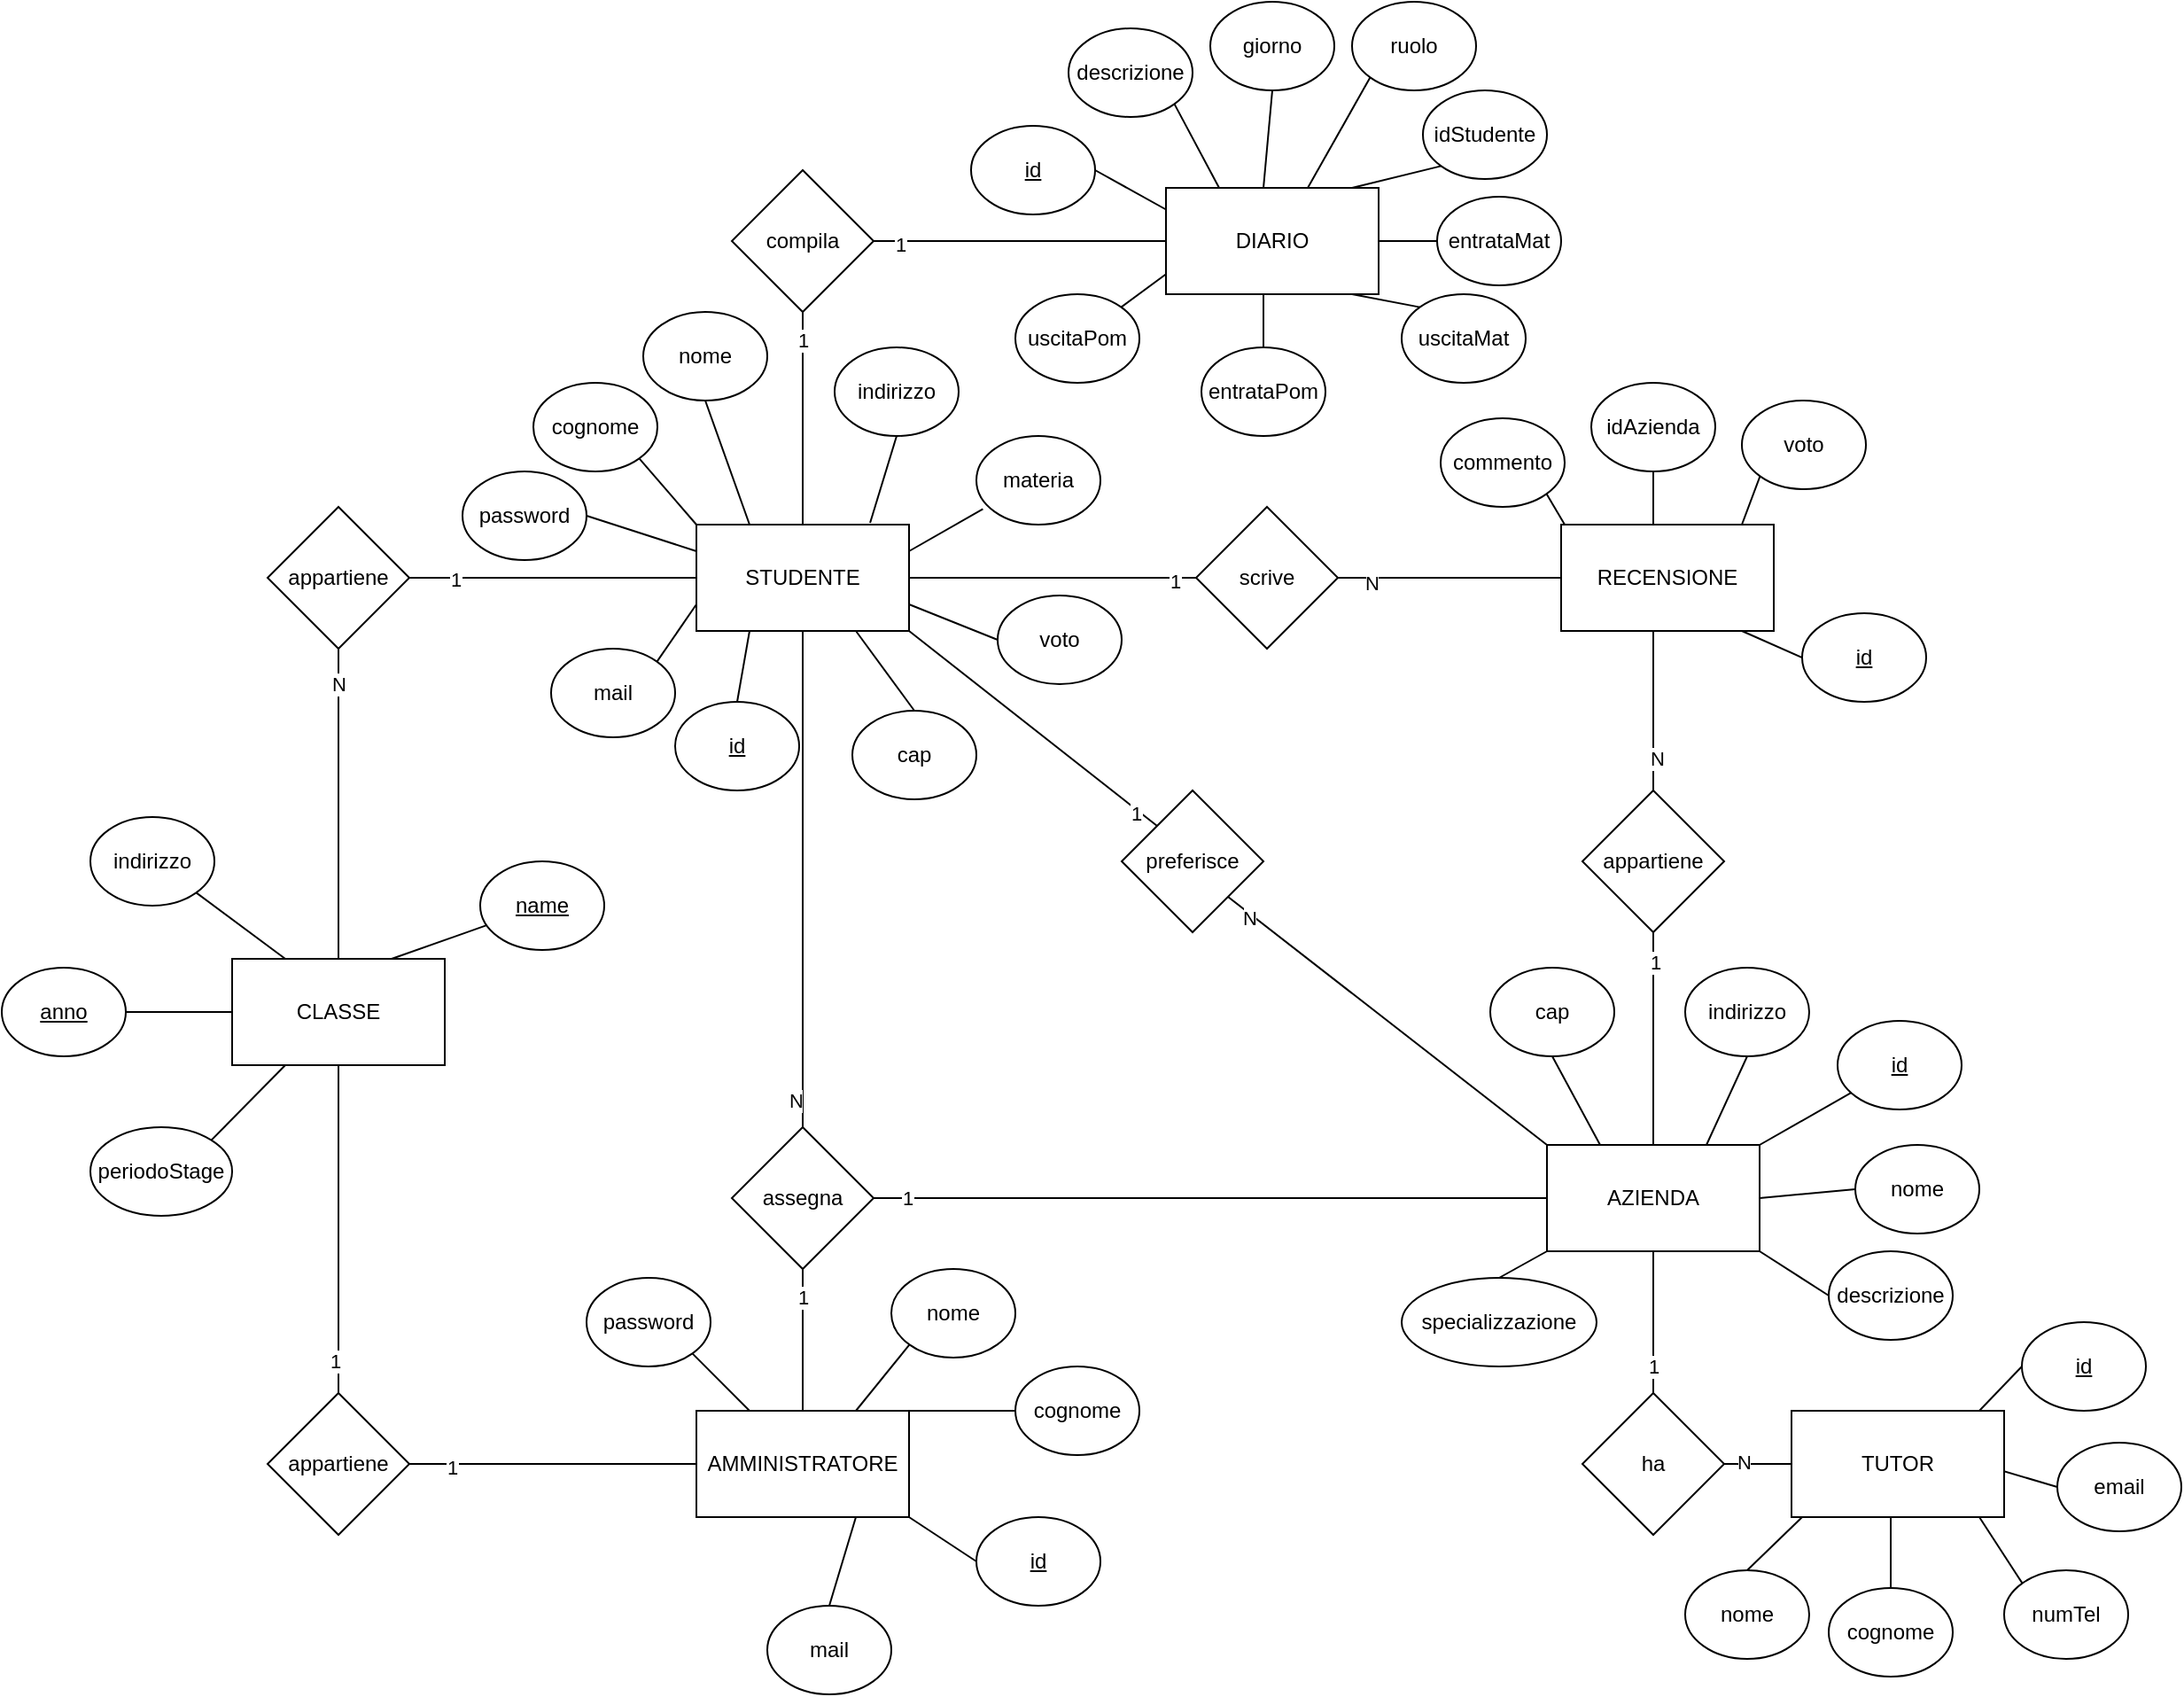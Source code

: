 <mxfile version="24.0.1" type="device">
  <diagram name="Pagina-1" id="tcXBAqMf-PqoO9-0yqOo">
    <mxGraphModel dx="2117" dy="558" grid="1" gridSize="10" guides="1" tooltips="1" connect="1" arrows="1" fold="1" page="1" pageScale="1" pageWidth="827" pageHeight="1169" math="0" shadow="0">
      <root>
        <mxCell id="0" />
        <mxCell id="1" parent="0" />
        <mxCell id="bfzXdQS3I7iuDDoht_DV-1" value="STUDENTE" style="rounded=0;whiteSpace=wrap;html=1;" parent="1" vertex="1">
          <mxGeometry x="82" y="365" width="120" height="60" as="geometry" />
        </mxCell>
        <mxCell id="bfzXdQS3I7iuDDoht_DV-3" value="AZIENDA" style="rounded=0;whiteSpace=wrap;html=1;" parent="1" vertex="1">
          <mxGeometry x="562" y="715" width="120" height="60" as="geometry" />
        </mxCell>
        <mxCell id="bfzXdQS3I7iuDDoht_DV-4" value="scrive" style="rhombus;whiteSpace=wrap;html=1;" parent="1" vertex="1">
          <mxGeometry x="364" y="355" width="80" height="80" as="geometry" />
        </mxCell>
        <mxCell id="bfzXdQS3I7iuDDoht_DV-5" value="appartiene" style="rhombus;whiteSpace=wrap;html=1;" parent="1" vertex="1">
          <mxGeometry x="582" y="515" width="80" height="80" as="geometry" />
        </mxCell>
        <mxCell id="bfzXdQS3I7iuDDoht_DV-6" value="" style="endArrow=none;html=1;rounded=0;entryX=1;entryY=0.5;entryDx=0;entryDy=0;exitX=0;exitY=0.5;exitDx=0;exitDy=0;" parent="1" source="bfzXdQS3I7iuDDoht_DV-4" target="bfzXdQS3I7iuDDoht_DV-1" edge="1">
          <mxGeometry width="50" height="50" relative="1" as="geometry">
            <mxPoint x="401" y="585" as="sourcePoint" />
            <mxPoint x="451" y="535" as="targetPoint" />
          </mxGeometry>
        </mxCell>
        <mxCell id="bfzXdQS3I7iuDDoht_DV-124" value="1" style="edgeLabel;html=1;align=center;verticalAlign=middle;resizable=0;points=[];" parent="bfzXdQS3I7iuDDoht_DV-6" vertex="1" connectable="0">
          <mxGeometry x="-0.85" y="2" relative="1" as="geometry">
            <mxPoint as="offset" />
          </mxGeometry>
        </mxCell>
        <mxCell id="bfzXdQS3I7iuDDoht_DV-7" value="" style="endArrow=none;html=1;rounded=0;entryX=0;entryY=0.5;entryDx=0;entryDy=0;exitX=1;exitY=0.5;exitDx=0;exitDy=0;entryPerimeter=0;" parent="1" source="bfzXdQS3I7iuDDoht_DV-4" edge="1">
          <mxGeometry width="50" height="50" relative="1" as="geometry">
            <mxPoint x="431" y="495" as="sourcePoint" />
            <mxPoint x="572" y="395" as="targetPoint" />
          </mxGeometry>
        </mxCell>
        <mxCell id="bfzXdQS3I7iuDDoht_DV-128" value="N" style="edgeLabel;html=1;align=center;verticalAlign=middle;resizable=0;points=[];" parent="bfzXdQS3I7iuDDoht_DV-7" vertex="1" connectable="0">
          <mxGeometry x="-0.703" y="-3" relative="1" as="geometry">
            <mxPoint as="offset" />
          </mxGeometry>
        </mxCell>
        <mxCell id="bfzXdQS3I7iuDDoht_DV-8" value="" style="endArrow=none;html=1;rounded=0;entryX=0.5;entryY=0;entryDx=0;entryDy=0;exitX=0.5;exitY=1;exitDx=0;exitDy=0;exitPerimeter=0;" parent="1" target="bfzXdQS3I7iuDDoht_DV-5" edge="1">
          <mxGeometry width="50" height="50" relative="1" as="geometry">
            <mxPoint x="622" y="425" as="sourcePoint" />
            <mxPoint x="661" y="465" as="targetPoint" />
          </mxGeometry>
        </mxCell>
        <mxCell id="uaoDRE2ud9fjamOJprQ8-32" value="N" style="edgeLabel;html=1;align=center;verticalAlign=middle;resizable=0;points=[];" parent="bfzXdQS3I7iuDDoht_DV-8" vertex="1" connectable="0">
          <mxGeometry x="0.595" y="2" relative="1" as="geometry">
            <mxPoint as="offset" />
          </mxGeometry>
        </mxCell>
        <mxCell id="bfzXdQS3I7iuDDoht_DV-9" value="" style="endArrow=none;html=1;rounded=0;entryX=0.5;entryY=0;entryDx=0;entryDy=0;exitX=0.5;exitY=1;exitDx=0;exitDy=0;" parent="1" source="bfzXdQS3I7iuDDoht_DV-5" target="bfzXdQS3I7iuDDoht_DV-3" edge="1">
          <mxGeometry width="50" height="50" relative="1" as="geometry">
            <mxPoint x="761" y="505" as="sourcePoint" />
            <mxPoint x="811" y="455" as="targetPoint" />
          </mxGeometry>
        </mxCell>
        <mxCell id="uaoDRE2ud9fjamOJprQ8-31" value="1" style="edgeLabel;html=1;align=center;verticalAlign=middle;resizable=0;points=[];" parent="bfzXdQS3I7iuDDoht_DV-9" vertex="1" connectable="0">
          <mxGeometry x="-0.735" y="1" relative="1" as="geometry">
            <mxPoint y="1" as="offset" />
          </mxGeometry>
        </mxCell>
        <mxCell id="bfzXdQS3I7iuDDoht_DV-10" value="AMMINISTRATORE" style="rounded=0;whiteSpace=wrap;html=1;" parent="1" vertex="1">
          <mxGeometry x="82" y="865" width="120" height="60" as="geometry" />
        </mxCell>
        <mxCell id="bfzXdQS3I7iuDDoht_DV-11" value="assegna" style="rhombus;whiteSpace=wrap;html=1;" parent="1" vertex="1">
          <mxGeometry x="102" y="705" width="80" height="80" as="geometry" />
        </mxCell>
        <mxCell id="bfzXdQS3I7iuDDoht_DV-12" value="" style="endArrow=none;html=1;rounded=0;entryX=0.5;entryY=1;entryDx=0;entryDy=0;exitX=0.5;exitY=0;exitDx=0;exitDy=0;" parent="1" source="bfzXdQS3I7iuDDoht_DV-11" target="bfzXdQS3I7iuDDoht_DV-1" edge="1">
          <mxGeometry width="50" height="50" relative="1" as="geometry">
            <mxPoint x="511" y="645" as="sourcePoint" />
            <mxPoint x="561" y="595" as="targetPoint" />
          </mxGeometry>
        </mxCell>
        <mxCell id="uaoDRE2ud9fjamOJprQ8-28" value="N" style="edgeLabel;html=1;align=center;verticalAlign=middle;resizable=0;points=[];" parent="bfzXdQS3I7iuDDoht_DV-12" vertex="1" connectable="0">
          <mxGeometry x="-0.891" y="4" relative="1" as="geometry">
            <mxPoint as="offset" />
          </mxGeometry>
        </mxCell>
        <mxCell id="bfzXdQS3I7iuDDoht_DV-13" value="" style="endArrow=none;html=1;rounded=0;entryX=0.5;entryY=1;entryDx=0;entryDy=0;exitX=0.5;exitY=0;exitDx=0;exitDy=0;" parent="1" source="bfzXdQS3I7iuDDoht_DV-10" target="bfzXdQS3I7iuDDoht_DV-11" edge="1">
          <mxGeometry width="50" height="50" relative="1" as="geometry">
            <mxPoint x="432" y="645" as="sourcePoint" />
            <mxPoint x="482" y="595" as="targetPoint" />
          </mxGeometry>
        </mxCell>
        <mxCell id="uaoDRE2ud9fjamOJprQ8-26" value="1" style="edgeLabel;html=1;align=center;verticalAlign=middle;resizable=0;points=[];" parent="bfzXdQS3I7iuDDoht_DV-13" vertex="1" connectable="0">
          <mxGeometry x="0.618" relative="1" as="geometry">
            <mxPoint as="offset" />
          </mxGeometry>
        </mxCell>
        <mxCell id="bfzXdQS3I7iuDDoht_DV-14" value="" style="endArrow=none;html=1;rounded=0;exitX=1;exitY=0.5;exitDx=0;exitDy=0;entryX=0;entryY=0.5;entryDx=0;entryDy=0;" parent="1" source="bfzXdQS3I7iuDDoht_DV-11" target="bfzXdQS3I7iuDDoht_DV-3" edge="1">
          <mxGeometry width="50" height="50" relative="1" as="geometry">
            <mxPoint x="662" y="645" as="sourcePoint" />
            <mxPoint x="712" y="595" as="targetPoint" />
          </mxGeometry>
        </mxCell>
        <mxCell id="uaoDRE2ud9fjamOJprQ8-27" value="1" style="edgeLabel;html=1;align=center;verticalAlign=middle;resizable=0;points=[];" parent="bfzXdQS3I7iuDDoht_DV-14" vertex="1" connectable="0">
          <mxGeometry x="-0.901" relative="1" as="geometry">
            <mxPoint as="offset" />
          </mxGeometry>
        </mxCell>
        <mxCell id="bfzXdQS3I7iuDDoht_DV-16" value="ha" style="rhombus;whiteSpace=wrap;html=1;" parent="1" vertex="1">
          <mxGeometry x="582" y="855" width="80" height="80" as="geometry" />
        </mxCell>
        <mxCell id="bfzXdQS3I7iuDDoht_DV-17" value="" style="endArrow=none;html=1;rounded=0;exitX=0.5;exitY=1;exitDx=0;exitDy=0;entryX=0.5;entryY=0;entryDx=0;entryDy=0;" parent="1" source="bfzXdQS3I7iuDDoht_DV-3" target="bfzXdQS3I7iuDDoht_DV-16" edge="1">
          <mxGeometry width="50" height="50" relative="1" as="geometry">
            <mxPoint x="662" y="645" as="sourcePoint" />
            <mxPoint x="712" y="595" as="targetPoint" />
          </mxGeometry>
        </mxCell>
        <mxCell id="uaoDRE2ud9fjamOJprQ8-29" value="1" style="edgeLabel;html=1;align=center;verticalAlign=middle;resizable=0;points=[];" parent="bfzXdQS3I7iuDDoht_DV-17" vertex="1" connectable="0">
          <mxGeometry x="0.632" relative="1" as="geometry">
            <mxPoint y="-1" as="offset" />
          </mxGeometry>
        </mxCell>
        <mxCell id="bfzXdQS3I7iuDDoht_DV-18" value="" style="endArrow=none;html=1;rounded=0;entryX=0;entryY=0.5;entryDx=0;entryDy=0;exitX=1;exitY=0.5;exitDx=0;exitDy=0;entryPerimeter=0;" parent="1" source="bfzXdQS3I7iuDDoht_DV-16" edge="1">
          <mxGeometry width="50" height="50" relative="1" as="geometry">
            <mxPoint x="526" y="955" as="sourcePoint" />
            <mxPoint x="706" y="895" as="targetPoint" />
          </mxGeometry>
        </mxCell>
        <mxCell id="uaoDRE2ud9fjamOJprQ8-30" value="N" style="edgeLabel;html=1;align=center;verticalAlign=middle;resizable=0;points=[];" parent="bfzXdQS3I7iuDDoht_DV-18" vertex="1" connectable="0">
          <mxGeometry x="-0.524" y="1" relative="1" as="geometry">
            <mxPoint as="offset" />
          </mxGeometry>
        </mxCell>
        <mxCell id="bfzXdQS3I7iuDDoht_DV-21" value="preferisce" style="rhombus;whiteSpace=wrap;html=1;" parent="1" vertex="1">
          <mxGeometry x="322" y="515" width="80" height="80" as="geometry" />
        </mxCell>
        <mxCell id="bfzXdQS3I7iuDDoht_DV-24" value="" style="endArrow=none;html=1;rounded=0;entryX=1;entryY=1;entryDx=0;entryDy=0;exitX=0;exitY=0;exitDx=0;exitDy=0;" parent="1" source="bfzXdQS3I7iuDDoht_DV-3" target="bfzXdQS3I7iuDDoht_DV-21" edge="1">
          <mxGeometry width="50" height="50" relative="1" as="geometry">
            <mxPoint x="662" y="705" as="sourcePoint" />
            <mxPoint x="511" y="665" as="targetPoint" />
          </mxGeometry>
        </mxCell>
        <mxCell id="bfzXdQS3I7iuDDoht_DV-82" value="N" style="edgeLabel;html=1;align=center;verticalAlign=middle;resizable=0;points=[];" parent="bfzXdQS3I7iuDDoht_DV-24" vertex="1" connectable="0">
          <mxGeometry x="0.845" y="1" relative="1" as="geometry">
            <mxPoint x="-1" as="offset" />
          </mxGeometry>
        </mxCell>
        <mxCell id="bfzXdQS3I7iuDDoht_DV-27" value="" style="endArrow=none;html=1;rounded=0;entryX=0;entryY=0;entryDx=0;entryDy=0;exitX=1;exitY=1;exitDx=0;exitDy=0;" parent="1" source="bfzXdQS3I7iuDDoht_DV-1" target="bfzXdQS3I7iuDDoht_DV-21" edge="1">
          <mxGeometry width="50" height="50" relative="1" as="geometry">
            <mxPoint x="142" y="595" as="sourcePoint" />
            <mxPoint x="212" y="465" as="targetPoint" />
          </mxGeometry>
        </mxCell>
        <mxCell id="bfzXdQS3I7iuDDoht_DV-79" value="1" style="edgeLabel;html=1;align=center;verticalAlign=middle;resizable=0;points=[];" parent="bfzXdQS3I7iuDDoht_DV-27" vertex="1" connectable="0">
          <mxGeometry x="0.845" y="-2" relative="1" as="geometry">
            <mxPoint as="offset" />
          </mxGeometry>
        </mxCell>
        <mxCell id="bfzXdQS3I7iuDDoht_DV-35" value="compila" style="rhombus;whiteSpace=wrap;html=1;" parent="1" vertex="1">
          <mxGeometry x="102" y="165" width="80" height="80" as="geometry" />
        </mxCell>
        <mxCell id="bfzXdQS3I7iuDDoht_DV-36" value="" style="endArrow=none;html=1;rounded=0;entryX=1;entryY=0.5;entryDx=0;entryDy=0;exitX=0;exitY=0.5;exitDx=0;exitDy=0;exitPerimeter=0;" parent="1" target="bfzXdQS3I7iuDDoht_DV-35" edge="1">
          <mxGeometry width="50" height="50" relative="1" as="geometry">
            <mxPoint x="352" y="205" as="sourcePoint" />
            <mxPoint x="712" y="505" as="targetPoint" />
          </mxGeometry>
        </mxCell>
        <mxCell id="uaoDRE2ud9fjamOJprQ8-34" value="1" style="edgeLabel;html=1;align=center;verticalAlign=middle;resizable=0;points=[];" parent="bfzXdQS3I7iuDDoht_DV-36" vertex="1" connectable="0">
          <mxGeometry x="0.822" y="2" relative="1" as="geometry">
            <mxPoint as="offset" />
          </mxGeometry>
        </mxCell>
        <mxCell id="bfzXdQS3I7iuDDoht_DV-38" value="" style="endArrow=none;html=1;rounded=0;entryX=0.5;entryY=1;entryDx=0;entryDy=0;exitX=0.5;exitY=0;exitDx=0;exitDy=0;" parent="1" source="bfzXdQS3I7iuDDoht_DV-1" target="bfzXdQS3I7iuDDoht_DV-35" edge="1">
          <mxGeometry width="50" height="50" relative="1" as="geometry">
            <mxPoint x="662" y="555" as="sourcePoint" />
            <mxPoint x="712" y="505" as="targetPoint" />
          </mxGeometry>
        </mxCell>
        <mxCell id="uaoDRE2ud9fjamOJprQ8-33" value="1" style="edgeLabel;html=1;align=center;verticalAlign=middle;resizable=0;points=[];" parent="bfzXdQS3I7iuDDoht_DV-38" vertex="1" connectable="0">
          <mxGeometry x="-0.706" y="-2" relative="1" as="geometry">
            <mxPoint x="-2" y="-87" as="offset" />
          </mxGeometry>
        </mxCell>
        <mxCell id="bfzXdQS3I7iuDDoht_DV-43" value="nome" style="ellipse;whiteSpace=wrap;html=1;" parent="1" vertex="1">
          <mxGeometry x="52" y="245" width="70" height="50" as="geometry" />
        </mxCell>
        <mxCell id="bfzXdQS3I7iuDDoht_DV-44" value="mail" style="ellipse;whiteSpace=wrap;html=1;" parent="1" vertex="1">
          <mxGeometry y="435" width="70" height="50" as="geometry" />
        </mxCell>
        <mxCell id="bfzXdQS3I7iuDDoht_DV-46" value="cognome" style="ellipse;whiteSpace=wrap;html=1;" parent="1" vertex="1">
          <mxGeometry x="-10" y="285" width="70" height="50" as="geometry" />
        </mxCell>
        <mxCell id="bfzXdQS3I7iuDDoht_DV-47" value="&lt;u&gt;id&lt;/u&gt;" style="ellipse;whiteSpace=wrap;html=1;" parent="1" vertex="1">
          <mxGeometry x="70" y="465" width="70" height="50" as="geometry" />
        </mxCell>
        <mxCell id="bfzXdQS3I7iuDDoht_DV-48" value="" style="endArrow=none;html=1;rounded=0;entryX=0.5;entryY=1;entryDx=0;entryDy=0;exitX=0.25;exitY=0;exitDx=0;exitDy=0;" parent="1" source="bfzXdQS3I7iuDDoht_DV-1" target="bfzXdQS3I7iuDDoht_DV-43" edge="1">
          <mxGeometry width="50" height="50" relative="1" as="geometry">
            <mxPoint x="200" y="395" as="sourcePoint" />
            <mxPoint x="250" y="345" as="targetPoint" />
          </mxGeometry>
        </mxCell>
        <mxCell id="bfzXdQS3I7iuDDoht_DV-49" value="" style="endArrow=none;html=1;rounded=0;entryX=1;entryY=1;entryDx=0;entryDy=0;exitX=0;exitY=0;exitDx=0;exitDy=0;" parent="1" source="bfzXdQS3I7iuDDoht_DV-1" target="bfzXdQS3I7iuDDoht_DV-46" edge="1">
          <mxGeometry width="50" height="50" relative="1" as="geometry">
            <mxPoint x="480" y="535" as="sourcePoint" />
            <mxPoint x="530" y="485" as="targetPoint" />
          </mxGeometry>
        </mxCell>
        <mxCell id="bfzXdQS3I7iuDDoht_DV-51" value="" style="endArrow=none;html=1;rounded=0;entryX=1;entryY=0;entryDx=0;entryDy=0;exitX=0;exitY=0.75;exitDx=0;exitDy=0;" parent="1" source="bfzXdQS3I7iuDDoht_DV-1" target="bfzXdQS3I7iuDDoht_DV-44" edge="1">
          <mxGeometry width="50" height="50" relative="1" as="geometry">
            <mxPoint x="480" y="535" as="sourcePoint" />
            <mxPoint x="530" y="485" as="targetPoint" />
          </mxGeometry>
        </mxCell>
        <mxCell id="bfzXdQS3I7iuDDoht_DV-52" value="" style="endArrow=none;html=1;rounded=0;entryX=0.25;entryY=1;entryDx=0;entryDy=0;exitX=0.5;exitY=0;exitDx=0;exitDy=0;" parent="1" source="bfzXdQS3I7iuDDoht_DV-47" target="bfzXdQS3I7iuDDoht_DV-1" edge="1">
          <mxGeometry width="50" height="50" relative="1" as="geometry">
            <mxPoint x="480" y="535" as="sourcePoint" />
            <mxPoint x="120" y="435" as="targetPoint" />
          </mxGeometry>
        </mxCell>
        <mxCell id="bfzXdQS3I7iuDDoht_DV-53" value="&lt;u&gt;id&lt;/u&gt;" style="ellipse;whiteSpace=wrap;html=1;" parent="1" vertex="1">
          <mxGeometry x="706" y="415" width="70" height="50" as="geometry" />
        </mxCell>
        <mxCell id="bfzXdQS3I7iuDDoht_DV-55" value="commento" style="ellipse;whiteSpace=wrap;html=1;" parent="1" vertex="1">
          <mxGeometry x="502" y="305" width="70" height="50" as="geometry" />
        </mxCell>
        <mxCell id="bfzXdQS3I7iuDDoht_DV-56" value="idAzienda" style="ellipse;whiteSpace=wrap;html=1;" parent="1" vertex="1">
          <mxGeometry x="587" y="285" width="70" height="50" as="geometry" />
        </mxCell>
        <mxCell id="bfzXdQS3I7iuDDoht_DV-57" value="voto" style="ellipse;whiteSpace=wrap;html=1;" parent="1" vertex="1">
          <mxGeometry x="672" y="295" width="70" height="50" as="geometry" />
        </mxCell>
        <mxCell id="bfzXdQS3I7iuDDoht_DV-58" value="" style="endArrow=none;html=1;rounded=0;exitX=0;exitY=0;exitDx=0;exitDy=0;exitPerimeter=0;entryX=1;entryY=1;entryDx=0;entryDy=0;" parent="1" target="bfzXdQS3I7iuDDoht_DV-55" edge="1">
          <mxGeometry width="50" height="50" relative="1" as="geometry">
            <mxPoint x="572" y="365" as="sourcePoint" />
            <mxPoint x="590" y="175" as="targetPoint" />
          </mxGeometry>
        </mxCell>
        <mxCell id="bfzXdQS3I7iuDDoht_DV-59" value="" style="endArrow=none;html=1;rounded=0;entryX=0.5;entryY=1;entryDx=0;entryDy=0;exitX=0.5;exitY=0;exitDx=0;exitDy=0;exitPerimeter=0;" parent="1" target="bfzXdQS3I7iuDDoht_DV-56" edge="1">
          <mxGeometry width="50" height="50" relative="1" as="geometry">
            <mxPoint x="622" y="365" as="sourcePoint" />
            <mxPoint x="530" y="485" as="targetPoint" />
          </mxGeometry>
        </mxCell>
        <mxCell id="bfzXdQS3I7iuDDoht_DV-60" value="" style="endArrow=none;html=1;rounded=0;entryX=0;entryY=1;entryDx=0;entryDy=0;exitX=1;exitY=0;exitDx=0;exitDy=0;exitPerimeter=0;" parent="1" target="bfzXdQS3I7iuDDoht_DV-57" edge="1">
          <mxGeometry width="50" height="50" relative="1" as="geometry">
            <mxPoint x="672" y="365" as="sourcePoint" />
            <mxPoint x="530" y="485" as="targetPoint" />
          </mxGeometry>
        </mxCell>
        <mxCell id="bfzXdQS3I7iuDDoht_DV-62" value="" style="endArrow=none;html=1;rounded=0;entryX=1;entryY=1;entryDx=0;entryDy=0;entryPerimeter=0;exitX=0;exitY=0.5;exitDx=0;exitDy=0;" parent="1" source="bfzXdQS3I7iuDDoht_DV-53" edge="1">
          <mxGeometry width="50" height="50" relative="1" as="geometry">
            <mxPoint x="480" y="535" as="sourcePoint" />
            <mxPoint x="672" y="425" as="targetPoint" />
          </mxGeometry>
        </mxCell>
        <mxCell id="bfzXdQS3I7iuDDoht_DV-63" value="entrataPom" style="ellipse;whiteSpace=wrap;html=1;" parent="1" vertex="1">
          <mxGeometry x="367" y="265" width="70" height="50" as="geometry" />
        </mxCell>
        <mxCell id="bfzXdQS3I7iuDDoht_DV-64" value="uscitaPom" style="ellipse;whiteSpace=wrap;html=1;" parent="1" vertex="1">
          <mxGeometry x="262" y="235" width="70" height="50" as="geometry" />
        </mxCell>
        <mxCell id="bfzXdQS3I7iuDDoht_DV-65" value="&lt;u&gt;id&lt;/u&gt;" style="ellipse;whiteSpace=wrap;html=1;" parent="1" vertex="1">
          <mxGeometry x="237" y="140" width="70" height="50" as="geometry" />
        </mxCell>
        <mxCell id="bfzXdQS3I7iuDDoht_DV-66" value="descrizione" style="ellipse;whiteSpace=wrap;html=1;" parent="1" vertex="1">
          <mxGeometry x="292" y="85" width="70" height="50" as="geometry" />
        </mxCell>
        <mxCell id="bfzXdQS3I7iuDDoht_DV-67" value="giorno" style="ellipse;whiteSpace=wrap;html=1;" parent="1" vertex="1">
          <mxGeometry x="372" y="70" width="70" height="50" as="geometry" />
        </mxCell>
        <mxCell id="bfzXdQS3I7iuDDoht_DV-68" value="idStudente" style="ellipse;whiteSpace=wrap;html=1;" parent="1" vertex="1">
          <mxGeometry x="492" y="120" width="70" height="50" as="geometry" />
        </mxCell>
        <mxCell id="bfzXdQS3I7iuDDoht_DV-69" value="entrataMat" style="ellipse;whiteSpace=wrap;html=1;" parent="1" vertex="1">
          <mxGeometry x="500" y="180" width="70" height="50" as="geometry" />
        </mxCell>
        <mxCell id="bfzXdQS3I7iuDDoht_DV-70" value="uscitaMat" style="ellipse;whiteSpace=wrap;html=1;" parent="1" vertex="1">
          <mxGeometry x="480" y="235" width="70" height="50" as="geometry" />
        </mxCell>
        <mxCell id="bfzXdQS3I7iuDDoht_DV-71" value="" style="endArrow=none;html=1;rounded=0;entryX=0;entryY=0;entryDx=0;entryDy=45;entryPerimeter=0;exitX=1;exitY=0;exitDx=0;exitDy=0;" parent="1" source="bfzXdQS3I7iuDDoht_DV-64" edge="1">
          <mxGeometry width="50" height="50" relative="1" as="geometry">
            <mxPoint x="210" y="325" as="sourcePoint" />
            <mxPoint x="352" y="220" as="targetPoint" />
          </mxGeometry>
        </mxCell>
        <mxCell id="bfzXdQS3I7iuDDoht_DV-72" value="" style="endArrow=none;html=1;rounded=0;entryX=0.5;entryY=1;entryDx=0;entryDy=0;entryPerimeter=0;exitX=0.5;exitY=0;exitDx=0;exitDy=0;" parent="1" source="bfzXdQS3I7iuDDoht_DV-63" edge="1">
          <mxGeometry width="50" height="50" relative="1" as="geometry">
            <mxPoint x="330" y="345" as="sourcePoint" />
            <mxPoint x="402" y="235" as="targetPoint" />
          </mxGeometry>
        </mxCell>
        <mxCell id="bfzXdQS3I7iuDDoht_DV-73" value="" style="endArrow=none;html=1;rounded=0;entryX=1;entryY=1;entryDx=0;entryDy=0;entryPerimeter=0;exitX=0;exitY=0;exitDx=0;exitDy=0;" parent="1" source="bfzXdQS3I7iuDDoht_DV-70" edge="1">
          <mxGeometry width="50" height="50" relative="1" as="geometry">
            <mxPoint x="480" y="445" as="sourcePoint" />
            <mxPoint x="452" y="235" as="targetPoint" />
          </mxGeometry>
        </mxCell>
        <mxCell id="bfzXdQS3I7iuDDoht_DV-74" value="" style="endArrow=none;html=1;rounded=0;entryX=1;entryY=0.5;entryDx=0;entryDy=0;entryPerimeter=0;exitX=0;exitY=0.5;exitDx=0;exitDy=0;" parent="1" source="bfzXdQS3I7iuDDoht_DV-69" edge="1">
          <mxGeometry width="50" height="50" relative="1" as="geometry">
            <mxPoint x="480" y="445" as="sourcePoint" />
            <mxPoint x="452" y="205" as="targetPoint" />
          </mxGeometry>
        </mxCell>
        <mxCell id="bfzXdQS3I7iuDDoht_DV-75" value="" style="endArrow=none;html=1;rounded=0;entryX=0;entryY=1;entryDx=0;entryDy=0;exitX=1;exitY=0;exitDx=0;exitDy=0;exitPerimeter=0;" parent="1" target="bfzXdQS3I7iuDDoht_DV-68" edge="1">
          <mxGeometry width="50" height="50" relative="1" as="geometry">
            <mxPoint x="452" y="175" as="sourcePoint" />
            <mxPoint x="530" y="395" as="targetPoint" />
          </mxGeometry>
        </mxCell>
        <mxCell id="bfzXdQS3I7iuDDoht_DV-76" value="" style="endArrow=none;html=1;rounded=0;entryX=0.5;entryY=1;entryDx=0;entryDy=0;exitX=0.5;exitY=0;exitDx=0;exitDy=0;exitPerimeter=0;" parent="1" target="bfzXdQS3I7iuDDoht_DV-67" edge="1">
          <mxGeometry width="50" height="50" relative="1" as="geometry">
            <mxPoint x="402" y="175" as="sourcePoint" />
            <mxPoint x="530" y="395" as="targetPoint" />
          </mxGeometry>
        </mxCell>
        <mxCell id="bfzXdQS3I7iuDDoht_DV-77" value="" style="endArrow=none;html=1;rounded=0;entryX=1;entryY=1;entryDx=0;entryDy=0;exitX=0;exitY=0;exitDx=25;exitDy=0;exitPerimeter=0;" parent="1" target="bfzXdQS3I7iuDDoht_DV-66" edge="1">
          <mxGeometry width="50" height="50" relative="1" as="geometry">
            <mxPoint x="377" y="175" as="sourcePoint" />
            <mxPoint x="530" y="395" as="targetPoint" />
          </mxGeometry>
        </mxCell>
        <mxCell id="bfzXdQS3I7iuDDoht_DV-78" value="" style="endArrow=none;html=1;rounded=0;entryX=1;entryY=0.5;entryDx=0;entryDy=0;exitX=0;exitY=0;exitDx=0;exitDy=15;exitPerimeter=0;" parent="1" target="bfzXdQS3I7iuDDoht_DV-65" edge="1">
          <mxGeometry width="50" height="50" relative="1" as="geometry">
            <mxPoint x="352" y="190" as="sourcePoint" />
            <mxPoint x="530" y="395" as="targetPoint" />
          </mxGeometry>
        </mxCell>
        <mxCell id="bfzXdQS3I7iuDDoht_DV-88" value="descrizione" style="ellipse;whiteSpace=wrap;html=1;" parent="1" vertex="1">
          <mxGeometry x="721" y="775" width="70" height="50" as="geometry" />
        </mxCell>
        <mxCell id="bfzXdQS3I7iuDDoht_DV-89" value="indirizzo" style="ellipse;whiteSpace=wrap;html=1;" parent="1" vertex="1">
          <mxGeometry x="640" y="615" width="70" height="50" as="geometry" />
        </mxCell>
        <mxCell id="bfzXdQS3I7iuDDoht_DV-90" value="nome" style="ellipse;whiteSpace=wrap;html=1;" parent="1" vertex="1">
          <mxGeometry x="736" y="715" width="70" height="50" as="geometry" />
        </mxCell>
        <mxCell id="bfzXdQS3I7iuDDoht_DV-91" value="&lt;u&gt;id&lt;/u&gt;" style="ellipse;whiteSpace=wrap;html=1;" parent="1" vertex="1">
          <mxGeometry x="726" y="645" width="70" height="50" as="geometry" />
        </mxCell>
        <mxCell id="bfzXdQS3I7iuDDoht_DV-92" value="" style="endArrow=none;html=1;rounded=0;entryX=0.5;entryY=1;entryDx=0;entryDy=0;exitX=0.75;exitY=0;exitDx=0;exitDy=0;" parent="1" source="bfzXdQS3I7iuDDoht_DV-3" target="bfzXdQS3I7iuDDoht_DV-89" edge="1">
          <mxGeometry width="50" height="50" relative="1" as="geometry">
            <mxPoint x="460" y="875" as="sourcePoint" />
            <mxPoint x="510" y="825" as="targetPoint" />
          </mxGeometry>
        </mxCell>
        <mxCell id="bfzXdQS3I7iuDDoht_DV-93" value="" style="endArrow=none;html=1;rounded=0;exitX=1;exitY=0;exitDx=0;exitDy=0;" parent="1" source="bfzXdQS3I7iuDDoht_DV-3" target="bfzXdQS3I7iuDDoht_DV-91" edge="1">
          <mxGeometry width="50" height="50" relative="1" as="geometry">
            <mxPoint x="580" y="715" as="sourcePoint" />
            <mxPoint x="630" y="665" as="targetPoint" />
          </mxGeometry>
        </mxCell>
        <mxCell id="bfzXdQS3I7iuDDoht_DV-94" value="" style="endArrow=none;html=1;rounded=0;entryX=0;entryY=0.5;entryDx=0;entryDy=0;exitX=1;exitY=0.5;exitDx=0;exitDy=0;" parent="1" source="bfzXdQS3I7iuDDoht_DV-3" target="bfzXdQS3I7iuDDoht_DV-90" edge="1">
          <mxGeometry width="50" height="50" relative="1" as="geometry">
            <mxPoint x="480" y="655" as="sourcePoint" />
            <mxPoint x="530" y="605" as="targetPoint" />
          </mxGeometry>
        </mxCell>
        <mxCell id="bfzXdQS3I7iuDDoht_DV-95" value="" style="endArrow=none;html=1;rounded=0;entryX=0;entryY=0.5;entryDx=0;entryDy=0;exitX=1;exitY=1;exitDx=0;exitDy=0;" parent="1" source="bfzXdQS3I7iuDDoht_DV-3" target="bfzXdQS3I7iuDDoht_DV-88" edge="1">
          <mxGeometry width="50" height="50" relative="1" as="geometry">
            <mxPoint x="660" y="855" as="sourcePoint" />
            <mxPoint x="710" y="805" as="targetPoint" />
          </mxGeometry>
        </mxCell>
        <mxCell id="bfzXdQS3I7iuDDoht_DV-96" value="numTel" style="ellipse;whiteSpace=wrap;html=1;" parent="1" vertex="1">
          <mxGeometry x="820" y="955" width="70" height="50" as="geometry" />
        </mxCell>
        <mxCell id="bfzXdQS3I7iuDDoht_DV-97" value="&lt;u&gt;id&lt;/u&gt;" style="ellipse;whiteSpace=wrap;html=1;" parent="1" vertex="1">
          <mxGeometry x="830" y="815" width="70" height="50" as="geometry" />
        </mxCell>
        <mxCell id="bfzXdQS3I7iuDDoht_DV-98" value="email" style="ellipse;whiteSpace=wrap;html=1;" parent="1" vertex="1">
          <mxGeometry x="850" y="883" width="70" height="50" as="geometry" />
        </mxCell>
        <mxCell id="bfzXdQS3I7iuDDoht_DV-99" value="nome" style="ellipse;whiteSpace=wrap;html=1;" parent="1" vertex="1">
          <mxGeometry x="640" y="955" width="70" height="50" as="geometry" />
        </mxCell>
        <mxCell id="bfzXdQS3I7iuDDoht_DV-100" value="cognome" style="ellipse;whiteSpace=wrap;html=1;" parent="1" vertex="1">
          <mxGeometry x="721" y="965" width="70" height="50" as="geometry" />
        </mxCell>
        <mxCell id="bfzXdQS3I7iuDDoht_DV-102" value="" style="endArrow=none;html=1;rounded=0;entryX=0;entryY=1;entryDx=0;entryDy=0;entryPerimeter=0;exitX=0.5;exitY=0;exitDx=0;exitDy=0;" parent="1" source="bfzXdQS3I7iuDDoht_DV-99" edge="1">
          <mxGeometry width="50" height="50" relative="1" as="geometry">
            <mxPoint x="620" y="1045" as="sourcePoint" />
            <mxPoint x="706" y="925" as="targetPoint" />
          </mxGeometry>
        </mxCell>
        <mxCell id="bfzXdQS3I7iuDDoht_DV-103" value="" style="endArrow=none;html=1;rounded=0;entryX=0.5;entryY=1;entryDx=0;entryDy=0;entryPerimeter=0;exitX=0.5;exitY=0;exitDx=0;exitDy=0;" parent="1" source="bfzXdQS3I7iuDDoht_DV-100" edge="1">
          <mxGeometry width="50" height="50" relative="1" as="geometry">
            <mxPoint x="690" y="1055" as="sourcePoint" />
            <mxPoint x="756" y="925" as="targetPoint" />
          </mxGeometry>
        </mxCell>
        <mxCell id="bfzXdQS3I7iuDDoht_DV-104" value="" style="endArrow=none;html=1;rounded=0;entryX=1;entryY=1;entryDx=0;entryDy=0;entryPerimeter=0;exitX=0;exitY=0;exitDx=0;exitDy=0;" parent="1" source="bfzXdQS3I7iuDDoht_DV-96" edge="1">
          <mxGeometry width="50" height="50" relative="1" as="geometry">
            <mxPoint x="800" y="1065" as="sourcePoint" />
            <mxPoint x="806" y="925" as="targetPoint" />
          </mxGeometry>
        </mxCell>
        <mxCell id="bfzXdQS3I7iuDDoht_DV-105" value="" style="endArrow=none;html=1;rounded=0;entryX=0;entryY=0.5;entryDx=0;entryDy=0;exitX=1;exitY=0;exitDx=0;exitDy=0;exitPerimeter=0;" parent="1" target="bfzXdQS3I7iuDDoht_DV-97" edge="1">
          <mxGeometry width="50" height="50" relative="1" as="geometry">
            <mxPoint x="806" y="865" as="sourcePoint" />
            <mxPoint x="530" y="725" as="targetPoint" />
          </mxGeometry>
        </mxCell>
        <mxCell id="bfzXdQS3I7iuDDoht_DV-106" value="" style="endArrow=none;html=1;rounded=0;entryX=0;entryY=0.5;entryDx=0;entryDy=0;exitX=1;exitY=0.5;exitDx=0;exitDy=0;exitPerimeter=0;" parent="1" target="bfzXdQS3I7iuDDoht_DV-98" edge="1">
          <mxGeometry width="50" height="50" relative="1" as="geometry">
            <mxPoint x="806" y="895" as="sourcePoint" />
            <mxPoint x="530" y="725" as="targetPoint" />
          </mxGeometry>
        </mxCell>
        <mxCell id="bfzXdQS3I7iuDDoht_DV-108" value="nome" style="ellipse;whiteSpace=wrap;html=1;" parent="1" vertex="1">
          <mxGeometry x="192" y="785" width="70" height="50" as="geometry" />
        </mxCell>
        <mxCell id="bfzXdQS3I7iuDDoht_DV-109" value="mail" style="ellipse;whiteSpace=wrap;html=1;" parent="1" vertex="1">
          <mxGeometry x="122" y="975" width="70" height="50" as="geometry" />
        </mxCell>
        <mxCell id="bfzXdQS3I7iuDDoht_DV-111" value="cognome" style="ellipse;whiteSpace=wrap;html=1;" parent="1" vertex="1">
          <mxGeometry x="262" y="840" width="70" height="50" as="geometry" />
        </mxCell>
        <mxCell id="bfzXdQS3I7iuDDoht_DV-112" value="&lt;u&gt;id&lt;/u&gt;" style="ellipse;whiteSpace=wrap;html=1;" parent="1" vertex="1">
          <mxGeometry x="240" y="925" width="70" height="50" as="geometry" />
        </mxCell>
        <mxCell id="bfzXdQS3I7iuDDoht_DV-113" value="" style="endArrow=none;html=1;rounded=0;entryX=0;entryY=1;entryDx=0;entryDy=0;exitX=0.75;exitY=0;exitDx=0;exitDy=0;" parent="1" source="bfzXdQS3I7iuDDoht_DV-10" target="bfzXdQS3I7iuDDoht_DV-108" edge="1">
          <mxGeometry width="50" height="50" relative="1" as="geometry">
            <mxPoint x="392" y="888" as="sourcePoint" />
            <mxPoint x="530" y="868" as="targetPoint" />
          </mxGeometry>
        </mxCell>
        <mxCell id="bfzXdQS3I7iuDDoht_DV-114" value="" style="endArrow=none;html=1;rounded=0;entryX=0;entryY=0.5;entryDx=0;entryDy=0;exitX=1;exitY=0;exitDx=0;exitDy=0;" parent="1" source="bfzXdQS3I7iuDDoht_DV-10" target="bfzXdQS3I7iuDDoht_DV-111" edge="1">
          <mxGeometry width="50" height="50" relative="1" as="geometry">
            <mxPoint x="362" y="888" as="sourcePoint" />
            <mxPoint x="810" y="1008" as="targetPoint" />
          </mxGeometry>
        </mxCell>
        <mxCell id="bfzXdQS3I7iuDDoht_DV-116" value="" style="endArrow=none;html=1;rounded=0;entryX=0.5;entryY=0;entryDx=0;entryDy=0;exitX=0.75;exitY=1;exitDx=0;exitDy=0;" parent="1" source="bfzXdQS3I7iuDDoht_DV-10" target="bfzXdQS3I7iuDDoht_DV-109" edge="1">
          <mxGeometry width="50" height="50" relative="1" as="geometry">
            <mxPoint x="362" y="933" as="sourcePoint" />
            <mxPoint x="810" y="1008" as="targetPoint" />
          </mxGeometry>
        </mxCell>
        <mxCell id="bfzXdQS3I7iuDDoht_DV-117" value="" style="endArrow=none;html=1;rounded=0;entryX=1;entryY=1;entryDx=0;entryDy=0;exitX=0;exitY=0.5;exitDx=0;exitDy=0;" parent="1" source="bfzXdQS3I7iuDDoht_DV-112" target="bfzXdQS3I7iuDDoht_DV-10" edge="1">
          <mxGeometry width="50" height="50" relative="1" as="geometry">
            <mxPoint x="760" y="1058" as="sourcePoint" />
            <mxPoint x="392" y="948" as="targetPoint" />
          </mxGeometry>
        </mxCell>
        <mxCell id="bfzXdQS3I7iuDDoht_DV-118" value="cap" style="ellipse;whiteSpace=wrap;html=1;" parent="1" vertex="1">
          <mxGeometry x="530" y="615" width="70" height="50" as="geometry" />
        </mxCell>
        <mxCell id="bfzXdQS3I7iuDDoht_DV-119" value="" style="endArrow=none;html=1;rounded=0;exitX=0.25;exitY=0;exitDx=0;exitDy=0;entryX=0.5;entryY=1;entryDx=0;entryDy=0;" parent="1" source="bfzXdQS3I7iuDDoht_DV-3" target="bfzXdQS3I7iuDDoht_DV-118" edge="1">
          <mxGeometry width="50" height="50" relative="1" as="geometry">
            <mxPoint x="579" y="715" as="sourcePoint" />
            <mxPoint x="552" y="685" as="targetPoint" />
          </mxGeometry>
        </mxCell>
        <mxCell id="bfzXdQS3I7iuDDoht_DV-120" value="cap" style="ellipse;whiteSpace=wrap;html=1;" parent="1" vertex="1">
          <mxGeometry x="170" y="470" width="70" height="50" as="geometry" />
        </mxCell>
        <mxCell id="bfzXdQS3I7iuDDoht_DV-121" value="" style="endArrow=none;html=1;rounded=0;entryX=0.5;entryY=0;entryDx=0;entryDy=0;exitX=0.75;exitY=1;exitDx=0;exitDy=0;" parent="1" source="bfzXdQS3I7iuDDoht_DV-1" target="bfzXdQS3I7iuDDoht_DV-120" edge="1">
          <mxGeometry width="50" height="50" relative="1" as="geometry">
            <mxPoint x="150" y="410" as="sourcePoint" />
            <mxPoint x="40" y="680" as="targetPoint" />
          </mxGeometry>
        </mxCell>
        <mxCell id="bfzXdQS3I7iuDDoht_DV-122" value="specializzazione" style="ellipse;whiteSpace=wrap;html=1;" parent="1" vertex="1">
          <mxGeometry x="480" y="790" width="110" height="50" as="geometry" />
        </mxCell>
        <mxCell id="bfzXdQS3I7iuDDoht_DV-123" value="" style="endArrow=none;html=1;rounded=0;entryX=0.5;entryY=0;entryDx=0;entryDy=0;exitX=0;exitY=1;exitDx=0;exitDy=0;" parent="1" source="bfzXdQS3I7iuDDoht_DV-3" target="bfzXdQS3I7iuDDoht_DV-122" edge="1">
          <mxGeometry width="50" height="50" relative="1" as="geometry">
            <mxPoint x="492" y="890" as="sourcePoint" />
            <mxPoint x="350" y="1000" as="targetPoint" />
          </mxGeometry>
        </mxCell>
        <mxCell id="bfzXdQS3I7iuDDoht_DV-130" value="indirizzo" style="ellipse;whiteSpace=wrap;html=1;" parent="1" vertex="1">
          <mxGeometry x="160" y="265" width="70" height="50" as="geometry" />
        </mxCell>
        <mxCell id="bfzXdQS3I7iuDDoht_DV-131" value="" style="endArrow=none;html=1;rounded=0;entryX=0.5;entryY=1;entryDx=0;entryDy=0;exitX=0.817;exitY=-0.017;exitDx=0;exitDy=0;exitPerimeter=0;" parent="1" source="bfzXdQS3I7iuDDoht_DV-1" target="bfzXdQS3I7iuDDoht_DV-130" edge="1">
          <mxGeometry width="50" height="50" relative="1" as="geometry">
            <mxPoint x="160" y="385" as="sourcePoint" />
            <mxPoint x="210" y="335" as="targetPoint" />
          </mxGeometry>
        </mxCell>
        <mxCell id="uaoDRE2ud9fjamOJprQ8-1" value="CLASSE" style="rounded=0;whiteSpace=wrap;html=1;" parent="1" vertex="1">
          <mxGeometry x="-180" y="610" width="120" height="60" as="geometry" />
        </mxCell>
        <mxCell id="uaoDRE2ud9fjamOJprQ8-5" value="appartiene" style="rhombus;whiteSpace=wrap;html=1;" parent="1" vertex="1">
          <mxGeometry x="-160" y="355" width="80" height="80" as="geometry" />
        </mxCell>
        <mxCell id="uaoDRE2ud9fjamOJprQ8-6" value="appartiene" style="rhombus;whiteSpace=wrap;html=1;" parent="1" vertex="1">
          <mxGeometry x="-160" y="855" width="80" height="80" as="geometry" />
        </mxCell>
        <mxCell id="uaoDRE2ud9fjamOJprQ8-7" value="" style="endArrow=none;html=1;rounded=0;entryX=0.5;entryY=0;entryDx=0;entryDy=0;exitX=0.5;exitY=1;exitDx=0;exitDy=0;" parent="1" source="uaoDRE2ud9fjamOJprQ8-1" target="uaoDRE2ud9fjamOJprQ8-6" edge="1">
          <mxGeometry width="50" height="50" relative="1" as="geometry">
            <mxPoint x="-140" y="625" as="sourcePoint" />
            <mxPoint x="-90" y="575" as="targetPoint" />
          </mxGeometry>
        </mxCell>
        <mxCell id="uaoDRE2ud9fjamOJprQ8-24" value="1" style="edgeLabel;html=1;align=center;verticalAlign=middle;resizable=0;points=[];" parent="uaoDRE2ud9fjamOJprQ8-7" vertex="1" connectable="0">
          <mxGeometry x="0.803" y="-2" relative="1" as="geometry">
            <mxPoint as="offset" />
          </mxGeometry>
        </mxCell>
        <mxCell id="uaoDRE2ud9fjamOJprQ8-8" value="" style="endArrow=none;html=1;rounded=0;entryX=0.5;entryY=1;entryDx=0;entryDy=0;exitX=0.5;exitY=0;exitDx=0;exitDy=0;" parent="1" source="uaoDRE2ud9fjamOJprQ8-1" target="uaoDRE2ud9fjamOJprQ8-5" edge="1">
          <mxGeometry width="50" height="50" relative="1" as="geometry">
            <mxPoint x="-240" y="585" as="sourcePoint" />
            <mxPoint x="-190" y="535" as="targetPoint" />
            <Array as="points">
              <mxPoint x="-120" y="465" />
            </Array>
          </mxGeometry>
        </mxCell>
        <mxCell id="uaoDRE2ud9fjamOJprQ8-23" value="N" style="edgeLabel;html=1;align=center;verticalAlign=middle;resizable=0;points=[];" parent="uaoDRE2ud9fjamOJprQ8-8" vertex="1" connectable="0">
          <mxGeometry x="0.805" y="-3" relative="1" as="geometry">
            <mxPoint x="-3" y="3" as="offset" />
          </mxGeometry>
        </mxCell>
        <mxCell id="uaoDRE2ud9fjamOJprQ8-9" value="" style="endArrow=none;html=1;rounded=0;entryX=0;entryY=0.5;entryDx=0;entryDy=0;exitX=1;exitY=0.5;exitDx=0;exitDy=0;" parent="1" source="uaoDRE2ud9fjamOJprQ8-5" target="bfzXdQS3I7iuDDoht_DV-1" edge="1">
          <mxGeometry width="50" height="50" relative="1" as="geometry">
            <mxPoint x="-370" y="575" as="sourcePoint" />
            <mxPoint x="-320" y="525" as="targetPoint" />
          </mxGeometry>
        </mxCell>
        <mxCell id="uaoDRE2ud9fjamOJprQ8-22" value="1" style="edgeLabel;html=1;align=center;verticalAlign=middle;resizable=0;points=[];" parent="uaoDRE2ud9fjamOJprQ8-9" vertex="1" connectable="0">
          <mxGeometry x="-0.686" y="-1" relative="1" as="geometry">
            <mxPoint as="offset" />
          </mxGeometry>
        </mxCell>
        <mxCell id="uaoDRE2ud9fjamOJprQ8-10" value="" style="endArrow=none;html=1;rounded=0;exitX=1;exitY=0.5;exitDx=0;exitDy=0;entryX=0;entryY=0.5;entryDx=0;entryDy=0;" parent="1" source="uaoDRE2ud9fjamOJprQ8-6" target="bfzXdQS3I7iuDDoht_DV-10" edge="1">
          <mxGeometry width="50" height="50" relative="1" as="geometry">
            <mxPoint x="-10" y="895" as="sourcePoint" />
            <mxPoint x="40" y="845" as="targetPoint" />
          </mxGeometry>
        </mxCell>
        <mxCell id="uaoDRE2ud9fjamOJprQ8-56" value="1" style="edgeLabel;html=1;align=center;verticalAlign=middle;resizable=0;points=[];" parent="uaoDRE2ud9fjamOJprQ8-10" vertex="1" connectable="0">
          <mxGeometry x="-0.708" y="-2" relative="1" as="geometry">
            <mxPoint as="offset" />
          </mxGeometry>
        </mxCell>
        <mxCell id="uaoDRE2ud9fjamOJprQ8-13" value="&lt;u&gt;anno&lt;/u&gt;" style="ellipse;whiteSpace=wrap;html=1;" parent="1" vertex="1">
          <mxGeometry x="-310" y="615" width="70" height="50" as="geometry" />
        </mxCell>
        <mxCell id="uaoDRE2ud9fjamOJprQ8-14" value="indirizzo" style="ellipse;whiteSpace=wrap;html=1;" parent="1" vertex="1">
          <mxGeometry x="-260" y="530" width="70" height="50" as="geometry" />
        </mxCell>
        <mxCell id="uaoDRE2ud9fjamOJprQ8-15" value="periodoStage" style="ellipse;whiteSpace=wrap;html=1;" parent="1" vertex="1">
          <mxGeometry x="-260" y="705" width="80" height="50" as="geometry" />
        </mxCell>
        <mxCell id="uaoDRE2ud9fjamOJprQ8-19" value="" style="endArrow=none;html=1;rounded=0;entryX=0.25;entryY=1;entryDx=0;entryDy=0;exitX=1;exitY=0;exitDx=0;exitDy=0;" parent="1" source="uaoDRE2ud9fjamOJprQ8-15" target="uaoDRE2ud9fjamOJprQ8-1" edge="1">
          <mxGeometry width="50" height="50" relative="1" as="geometry">
            <mxPoint x="-250" y="735" as="sourcePoint" />
            <mxPoint x="-200" y="685" as="targetPoint" />
          </mxGeometry>
        </mxCell>
        <mxCell id="uaoDRE2ud9fjamOJprQ8-20" value="" style="endArrow=none;html=1;rounded=0;exitX=1;exitY=0.5;exitDx=0;exitDy=0;entryX=0;entryY=0.5;entryDx=0;entryDy=0;" parent="1" source="uaoDRE2ud9fjamOJprQ8-13" target="uaoDRE2ud9fjamOJprQ8-1" edge="1">
          <mxGeometry width="50" height="50" relative="1" as="geometry">
            <mxPoint x="-240" y="645" as="sourcePoint" />
            <mxPoint x="-190" y="595" as="targetPoint" />
          </mxGeometry>
        </mxCell>
        <mxCell id="uaoDRE2ud9fjamOJprQ8-21" value="" style="endArrow=none;html=1;rounded=0;entryX=0.25;entryY=0;entryDx=0;entryDy=0;exitX=1;exitY=1;exitDx=0;exitDy=0;" parent="1" source="uaoDRE2ud9fjamOJprQ8-14" target="uaoDRE2ud9fjamOJprQ8-1" edge="1">
          <mxGeometry width="50" height="50" relative="1" as="geometry">
            <mxPoint x="-430" y="675" as="sourcePoint" />
            <mxPoint x="-380" y="625" as="targetPoint" />
          </mxGeometry>
        </mxCell>
        <mxCell id="uaoDRE2ud9fjamOJprQ8-36" value="&lt;u&gt;name&lt;/u&gt;" style="ellipse;whiteSpace=wrap;html=1;" parent="1" vertex="1">
          <mxGeometry x="-40" y="555" width="70" height="50" as="geometry" />
        </mxCell>
        <mxCell id="uaoDRE2ud9fjamOJprQ8-37" value="" style="endArrow=none;html=1;rounded=0;exitX=0.75;exitY=0;exitDx=0;exitDy=0;" parent="1" source="uaoDRE2ud9fjamOJprQ8-1" target="uaoDRE2ud9fjamOJprQ8-36" edge="1">
          <mxGeometry width="50" height="50" relative="1" as="geometry">
            <mxPoint x="-50" y="745" as="sourcePoint" />
            <mxPoint y="695" as="targetPoint" />
          </mxGeometry>
        </mxCell>
        <mxCell id="uaoDRE2ud9fjamOJprQ8-38" value="materia" style="ellipse;whiteSpace=wrap;html=1;" parent="1" vertex="1">
          <mxGeometry x="240" y="315" width="70" height="50" as="geometry" />
        </mxCell>
        <mxCell id="uaoDRE2ud9fjamOJprQ8-39" value="" style="endArrow=none;html=1;rounded=0;entryX=0.053;entryY=0.824;entryDx=0;entryDy=0;entryPerimeter=0;exitX=1;exitY=0.25;exitDx=0;exitDy=0;" parent="1" source="bfzXdQS3I7iuDDoht_DV-1" target="uaoDRE2ud9fjamOJprQ8-38" edge="1">
          <mxGeometry width="50" height="50" relative="1" as="geometry">
            <mxPoint x="250" y="465" as="sourcePoint" />
            <mxPoint x="300" y="415" as="targetPoint" />
          </mxGeometry>
        </mxCell>
        <mxCell id="uaoDRE2ud9fjamOJprQ8-42" value="voto" style="ellipse;whiteSpace=wrap;html=1;" parent="1" vertex="1">
          <mxGeometry x="252" y="405" width="70" height="50" as="geometry" />
        </mxCell>
        <mxCell id="uaoDRE2ud9fjamOJprQ8-43" value="" style="endArrow=none;html=1;rounded=0;entryX=0;entryY=0.5;entryDx=0;entryDy=0;exitX=1;exitY=0.75;exitDx=0;exitDy=0;" parent="1" source="bfzXdQS3I7iuDDoht_DV-1" target="uaoDRE2ud9fjamOJprQ8-42" edge="1">
          <mxGeometry width="50" height="50" relative="1" as="geometry">
            <mxPoint x="256.41" y="465" as="sourcePoint" />
            <mxPoint x="256.41" y="350" as="targetPoint" />
          </mxGeometry>
        </mxCell>
        <mxCell id="uaoDRE2ud9fjamOJprQ8-48" value="password" style="ellipse;whiteSpace=wrap;html=1;" parent="1" vertex="1">
          <mxGeometry x="-50" y="335" width="70" height="50" as="geometry" />
        </mxCell>
        <mxCell id="uaoDRE2ud9fjamOJprQ8-49" value="" style="endArrow=none;html=1;rounded=0;entryX=0;entryY=0.25;entryDx=0;entryDy=0;exitX=1;exitY=0.5;exitDx=0;exitDy=0;" parent="1" source="uaoDRE2ud9fjamOJprQ8-48" target="bfzXdQS3I7iuDDoht_DV-1" edge="1">
          <mxGeometry width="50" height="50" relative="1" as="geometry">
            <mxPoint x="-50" y="495" as="sourcePoint" />
            <mxPoint y="445" as="targetPoint" />
          </mxGeometry>
        </mxCell>
        <mxCell id="uaoDRE2ud9fjamOJprQ8-52" value="password" style="ellipse;whiteSpace=wrap;html=1;" parent="1" vertex="1">
          <mxGeometry x="20" y="790" width="70" height="50" as="geometry" />
        </mxCell>
        <mxCell id="uaoDRE2ud9fjamOJprQ8-53" value="" style="endArrow=none;html=1;rounded=0;entryX=0.25;entryY=0;entryDx=0;entryDy=0;exitX=1;exitY=1;exitDx=0;exitDy=0;" parent="1" source="uaoDRE2ud9fjamOJprQ8-52" target="bfzXdQS3I7iuDDoht_DV-10" edge="1">
          <mxGeometry width="50" height="50" relative="1" as="geometry">
            <mxPoint x="-10" y="950" as="sourcePoint" />
            <mxPoint x="122" y="835" as="targetPoint" />
          </mxGeometry>
        </mxCell>
        <mxCell id="uaoDRE2ud9fjamOJprQ8-54" value="ruolo" style="ellipse;whiteSpace=wrap;html=1;" parent="1" vertex="1">
          <mxGeometry x="452" y="70" width="70" height="50" as="geometry" />
        </mxCell>
        <mxCell id="uaoDRE2ud9fjamOJprQ8-55" value="" style="endArrow=none;html=1;rounded=0;entryX=0;entryY=1;entryDx=0;entryDy=0;exitX=0;exitY=0;exitDx=75;exitDy=0;exitPerimeter=0;" parent="1" target="uaoDRE2ud9fjamOJprQ8-54" edge="1">
          <mxGeometry width="50" height="50" relative="1" as="geometry">
            <mxPoint x="427" y="175" as="sourcePoint" />
            <mxPoint x="640" y="160" as="targetPoint" />
          </mxGeometry>
        </mxCell>
        <mxCell id="GKd4hPte7HjJMeYPoFDm-1" value="DIARIO" style="rounded=0;whiteSpace=wrap;html=1;" vertex="1" parent="1">
          <mxGeometry x="347" y="175" width="120" height="60" as="geometry" />
        </mxCell>
        <mxCell id="GKd4hPte7HjJMeYPoFDm-2" value="RECENSIONE" style="rounded=0;whiteSpace=wrap;html=1;" vertex="1" parent="1">
          <mxGeometry x="570" y="365" width="120" height="60" as="geometry" />
        </mxCell>
        <mxCell id="GKd4hPte7HjJMeYPoFDm-3" value="TUTOR" style="rounded=0;whiteSpace=wrap;html=1;" vertex="1" parent="1">
          <mxGeometry x="700" y="865" width="120" height="60" as="geometry" />
        </mxCell>
      </root>
    </mxGraphModel>
  </diagram>
</mxfile>
